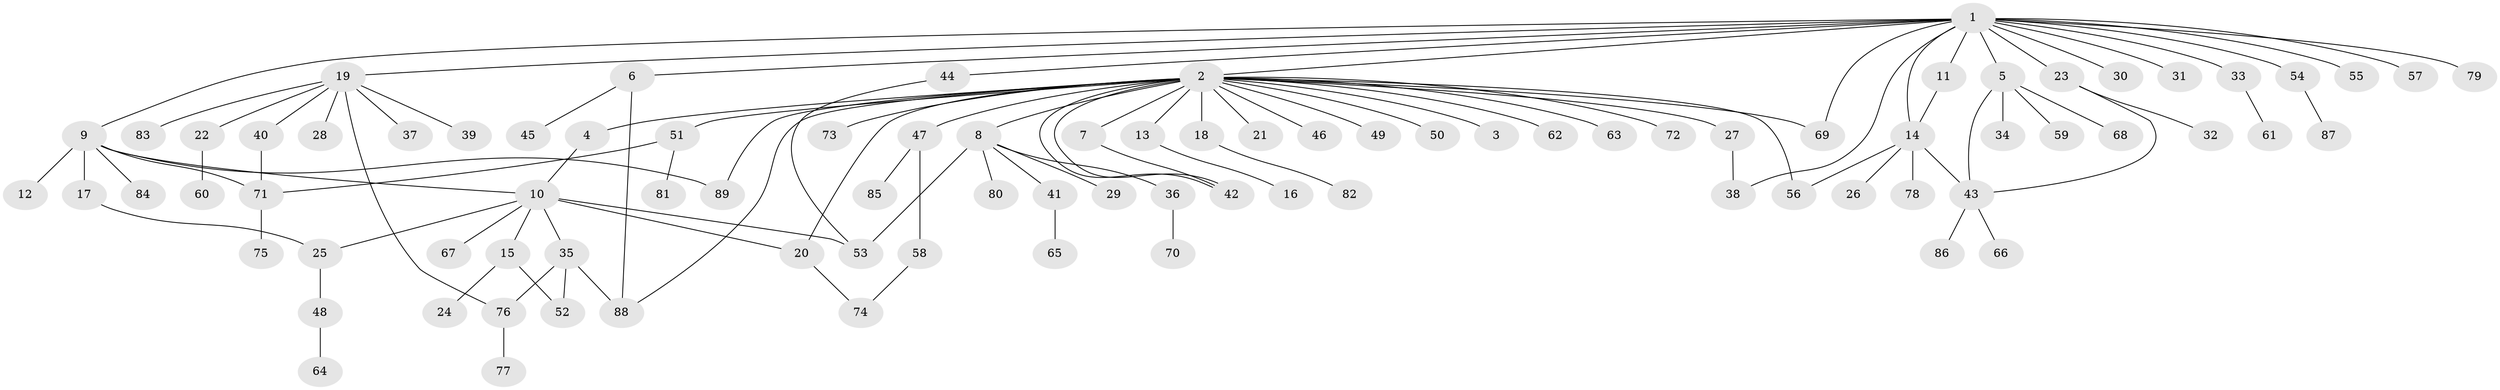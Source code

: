 // Generated by graph-tools (version 1.1) at 2025/49/03/09/25 03:49:57]
// undirected, 89 vertices, 109 edges
graph export_dot {
graph [start="1"]
  node [color=gray90,style=filled];
  1;
  2;
  3;
  4;
  5;
  6;
  7;
  8;
  9;
  10;
  11;
  12;
  13;
  14;
  15;
  16;
  17;
  18;
  19;
  20;
  21;
  22;
  23;
  24;
  25;
  26;
  27;
  28;
  29;
  30;
  31;
  32;
  33;
  34;
  35;
  36;
  37;
  38;
  39;
  40;
  41;
  42;
  43;
  44;
  45;
  46;
  47;
  48;
  49;
  50;
  51;
  52;
  53;
  54;
  55;
  56;
  57;
  58;
  59;
  60;
  61;
  62;
  63;
  64;
  65;
  66;
  67;
  68;
  69;
  70;
  71;
  72;
  73;
  74;
  75;
  76;
  77;
  78;
  79;
  80;
  81;
  82;
  83;
  84;
  85;
  86;
  87;
  88;
  89;
  1 -- 2;
  1 -- 5;
  1 -- 6;
  1 -- 9;
  1 -- 11;
  1 -- 14;
  1 -- 19;
  1 -- 23;
  1 -- 30;
  1 -- 31;
  1 -- 33;
  1 -- 38;
  1 -- 44;
  1 -- 54;
  1 -- 55;
  1 -- 57;
  1 -- 69;
  1 -- 79;
  2 -- 3;
  2 -- 4;
  2 -- 7;
  2 -- 8;
  2 -- 13;
  2 -- 18;
  2 -- 20;
  2 -- 21;
  2 -- 27;
  2 -- 42;
  2 -- 42;
  2 -- 46;
  2 -- 47;
  2 -- 49;
  2 -- 50;
  2 -- 51;
  2 -- 56;
  2 -- 62;
  2 -- 63;
  2 -- 69;
  2 -- 72;
  2 -- 73;
  2 -- 88;
  2 -- 89;
  4 -- 10;
  5 -- 34;
  5 -- 43;
  5 -- 59;
  5 -- 68;
  6 -- 45;
  6 -- 88;
  7 -- 42;
  8 -- 29;
  8 -- 36;
  8 -- 41;
  8 -- 53;
  8 -- 80;
  9 -- 10;
  9 -- 12;
  9 -- 17;
  9 -- 71;
  9 -- 84;
  9 -- 89;
  10 -- 15;
  10 -- 20;
  10 -- 25;
  10 -- 35;
  10 -- 53;
  10 -- 67;
  11 -- 14;
  13 -- 16;
  14 -- 26;
  14 -- 43;
  14 -- 56;
  14 -- 78;
  15 -- 24;
  15 -- 52;
  17 -- 25;
  18 -- 82;
  19 -- 22;
  19 -- 28;
  19 -- 37;
  19 -- 39;
  19 -- 40;
  19 -- 76;
  19 -- 83;
  20 -- 74;
  22 -- 60;
  23 -- 32;
  23 -- 43;
  25 -- 48;
  27 -- 38;
  33 -- 61;
  35 -- 52;
  35 -- 76;
  35 -- 88;
  36 -- 70;
  40 -- 71;
  41 -- 65;
  43 -- 66;
  43 -- 86;
  44 -- 53;
  47 -- 58;
  47 -- 85;
  48 -- 64;
  51 -- 71;
  51 -- 81;
  54 -- 87;
  58 -- 74;
  71 -- 75;
  76 -- 77;
}
